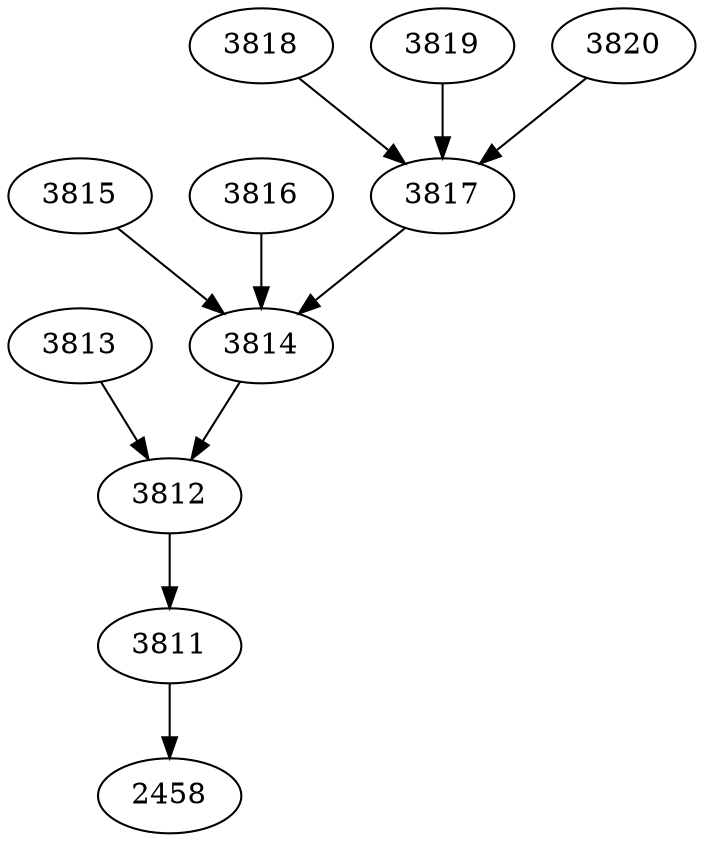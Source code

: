 digraph G {
3811 -> 2458
3812 -> 3811
3813 -> 3812
3815 -> 3814
3814 -> 3812
3816 -> 3814
3818 -> 3817
3819 -> 3817
3817 -> 3814
3820 -> 3817
}